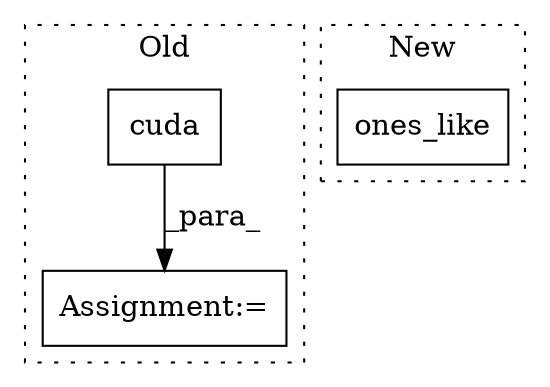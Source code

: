digraph G {
subgraph cluster0 {
1 [label="cuda" a="32" s="3069,3091" l="5,1" shape="box"];
3 [label="Assignment:=" a="7" s="3061" l="1" shape="box"];
label = "Old";
style="dotted";
}
subgraph cluster1 {
2 [label="ones_like" a="32" s="3171,3183" l="10,1" shape="box"];
label = "New";
style="dotted";
}
1 -> 3 [label="_para_"];
}